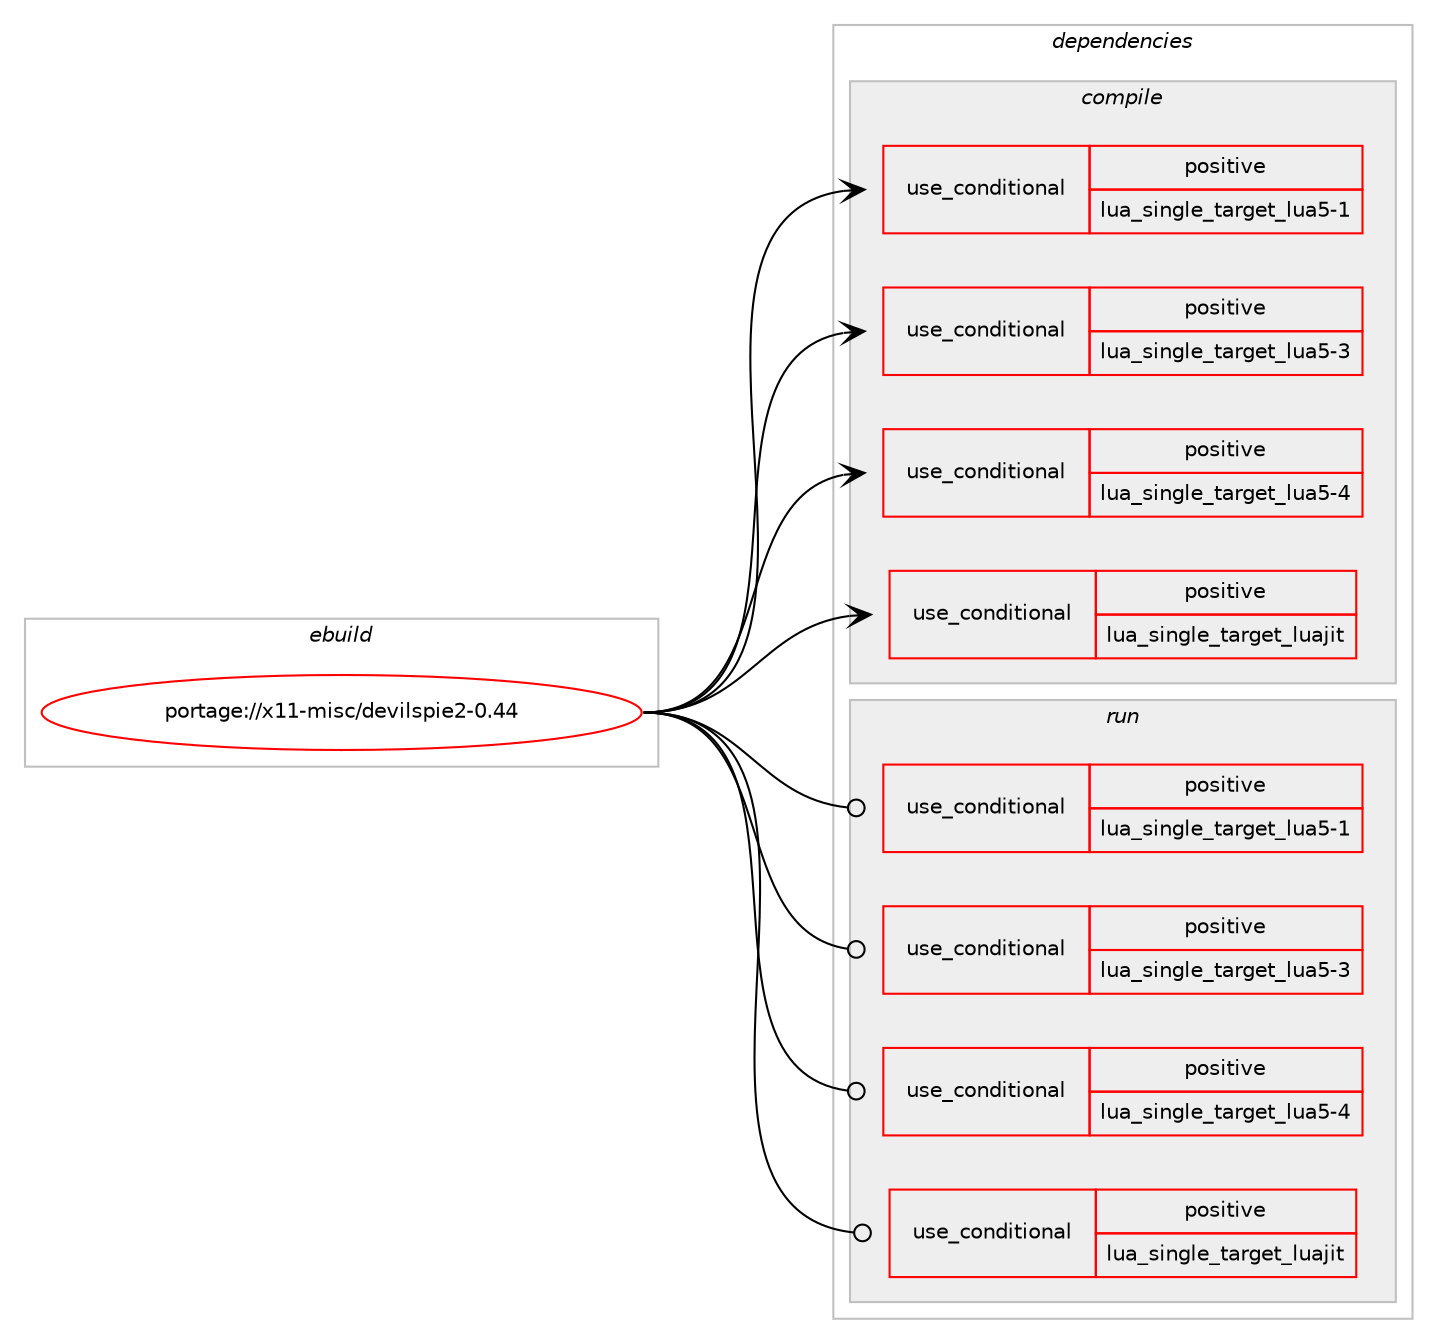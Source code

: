 digraph prolog {

# *************
# Graph options
# *************

newrank=true;
concentrate=true;
compound=true;
graph [rankdir=LR,fontname=Helvetica,fontsize=10,ranksep=1.5];#, ranksep=2.5, nodesep=0.2];
edge  [arrowhead=vee];
node  [fontname=Helvetica,fontsize=10];

# **********
# The ebuild
# **********

subgraph cluster_leftcol {
color=gray;
rank=same;
label=<<i>ebuild</i>>;
id [label="portage://x11-misc/devilspie2-0.44", color=red, width=4, href="../x11-misc/devilspie2-0.44.svg"];
}

# ****************
# The dependencies
# ****************

subgraph cluster_midcol {
color=gray;
label=<<i>dependencies</i>>;
subgraph cluster_compile {
fillcolor="#eeeeee";
style=filled;
label=<<i>compile</i>>;
subgraph cond119230 {
dependency229413 [label=<<TABLE BORDER="0" CELLBORDER="1" CELLSPACING="0" CELLPADDING="4"><TR><TD ROWSPAN="3" CELLPADDING="10">use_conditional</TD></TR><TR><TD>positive</TD></TR><TR><TD>lua_single_target_lua5-1</TD></TR></TABLE>>, shape=none, color=red];
# *** BEGIN UNKNOWN DEPENDENCY TYPE (TODO) ***
# dependency229413 -> package_dependency(portage://x11-misc/devilspie2-0.44,install,no,dev-lang,lua,none,[,,],[slot(5.1)],[])
# *** END UNKNOWN DEPENDENCY TYPE (TODO) ***

}
id:e -> dependency229413:w [weight=20,style="solid",arrowhead="vee"];
subgraph cond119231 {
dependency229414 [label=<<TABLE BORDER="0" CELLBORDER="1" CELLSPACING="0" CELLPADDING="4"><TR><TD ROWSPAN="3" CELLPADDING="10">use_conditional</TD></TR><TR><TD>positive</TD></TR><TR><TD>lua_single_target_lua5-3</TD></TR></TABLE>>, shape=none, color=red];
# *** BEGIN UNKNOWN DEPENDENCY TYPE (TODO) ***
# dependency229414 -> package_dependency(portage://x11-misc/devilspie2-0.44,install,no,dev-lang,lua,none,[,,],[slot(5.3)],[])
# *** END UNKNOWN DEPENDENCY TYPE (TODO) ***

}
id:e -> dependency229414:w [weight=20,style="solid",arrowhead="vee"];
subgraph cond119232 {
dependency229415 [label=<<TABLE BORDER="0" CELLBORDER="1" CELLSPACING="0" CELLPADDING="4"><TR><TD ROWSPAN="3" CELLPADDING="10">use_conditional</TD></TR><TR><TD>positive</TD></TR><TR><TD>lua_single_target_lua5-4</TD></TR></TABLE>>, shape=none, color=red];
# *** BEGIN UNKNOWN DEPENDENCY TYPE (TODO) ***
# dependency229415 -> package_dependency(portage://x11-misc/devilspie2-0.44,install,no,dev-lang,lua,none,[,,],[slot(5.4)],[])
# *** END UNKNOWN DEPENDENCY TYPE (TODO) ***

}
id:e -> dependency229415:w [weight=20,style="solid",arrowhead="vee"];
subgraph cond119233 {
dependency229416 [label=<<TABLE BORDER="0" CELLBORDER="1" CELLSPACING="0" CELLPADDING="4"><TR><TD ROWSPAN="3" CELLPADDING="10">use_conditional</TD></TR><TR><TD>positive</TD></TR><TR><TD>lua_single_target_luajit</TD></TR></TABLE>>, shape=none, color=red];
# *** BEGIN UNKNOWN DEPENDENCY TYPE (TODO) ***
# dependency229416 -> package_dependency(portage://x11-misc/devilspie2-0.44,install,no,dev-lang,luajit,none,[,,],any_same_slot,[])
# *** END UNKNOWN DEPENDENCY TYPE (TODO) ***

}
id:e -> dependency229416:w [weight=20,style="solid",arrowhead="vee"];
# *** BEGIN UNKNOWN DEPENDENCY TYPE (TODO) ***
# id -> package_dependency(portage://x11-misc/devilspie2-0.44,install,no,dev-libs,glib,none,[,,],[slot(2)],[])
# *** END UNKNOWN DEPENDENCY TYPE (TODO) ***

# *** BEGIN UNKNOWN DEPENDENCY TYPE (TODO) ***
# id -> package_dependency(portage://x11-misc/devilspie2-0.44,install,no,x11-base,xorg-proto,none,[,,],[],[])
# *** END UNKNOWN DEPENDENCY TYPE (TODO) ***

# *** BEGIN UNKNOWN DEPENDENCY TYPE (TODO) ***
# id -> package_dependency(portage://x11-misc/devilspie2-0.44,install,no,x11-libs,gtk+,none,[,,],[slot(3)],[])
# *** END UNKNOWN DEPENDENCY TYPE (TODO) ***

# *** BEGIN UNKNOWN DEPENDENCY TYPE (TODO) ***
# id -> package_dependency(portage://x11-misc/devilspie2-0.44,install,no,x11-libs,libX11,none,[,,],[],[])
# *** END UNKNOWN DEPENDENCY TYPE (TODO) ***

# *** BEGIN UNKNOWN DEPENDENCY TYPE (TODO) ***
# id -> package_dependency(portage://x11-misc/devilspie2-0.44,install,no,x11-libs,libXinerama,none,[,,],[],[])
# *** END UNKNOWN DEPENDENCY TYPE (TODO) ***

# *** BEGIN UNKNOWN DEPENDENCY TYPE (TODO) ***
# id -> package_dependency(portage://x11-misc/devilspie2-0.44,install,no,x11-libs,libwnck,none,[,,],[slot(3)],[])
# *** END UNKNOWN DEPENDENCY TYPE (TODO) ***

}
subgraph cluster_compileandrun {
fillcolor="#eeeeee";
style=filled;
label=<<i>compile and run</i>>;
}
subgraph cluster_run {
fillcolor="#eeeeee";
style=filled;
label=<<i>run</i>>;
subgraph cond119234 {
dependency229417 [label=<<TABLE BORDER="0" CELLBORDER="1" CELLSPACING="0" CELLPADDING="4"><TR><TD ROWSPAN="3" CELLPADDING="10">use_conditional</TD></TR><TR><TD>positive</TD></TR><TR><TD>lua_single_target_lua5-1</TD></TR></TABLE>>, shape=none, color=red];
# *** BEGIN UNKNOWN DEPENDENCY TYPE (TODO) ***
# dependency229417 -> package_dependency(portage://x11-misc/devilspie2-0.44,run,no,dev-lang,lua,none,[,,],[slot(5.1)],[])
# *** END UNKNOWN DEPENDENCY TYPE (TODO) ***

}
id:e -> dependency229417:w [weight=20,style="solid",arrowhead="odot"];
subgraph cond119235 {
dependency229418 [label=<<TABLE BORDER="0" CELLBORDER="1" CELLSPACING="0" CELLPADDING="4"><TR><TD ROWSPAN="3" CELLPADDING="10">use_conditional</TD></TR><TR><TD>positive</TD></TR><TR><TD>lua_single_target_lua5-3</TD></TR></TABLE>>, shape=none, color=red];
# *** BEGIN UNKNOWN DEPENDENCY TYPE (TODO) ***
# dependency229418 -> package_dependency(portage://x11-misc/devilspie2-0.44,run,no,dev-lang,lua,none,[,,],[slot(5.3)],[])
# *** END UNKNOWN DEPENDENCY TYPE (TODO) ***

}
id:e -> dependency229418:w [weight=20,style="solid",arrowhead="odot"];
subgraph cond119236 {
dependency229419 [label=<<TABLE BORDER="0" CELLBORDER="1" CELLSPACING="0" CELLPADDING="4"><TR><TD ROWSPAN="3" CELLPADDING="10">use_conditional</TD></TR><TR><TD>positive</TD></TR><TR><TD>lua_single_target_lua5-4</TD></TR></TABLE>>, shape=none, color=red];
# *** BEGIN UNKNOWN DEPENDENCY TYPE (TODO) ***
# dependency229419 -> package_dependency(portage://x11-misc/devilspie2-0.44,run,no,dev-lang,lua,none,[,,],[slot(5.4)],[])
# *** END UNKNOWN DEPENDENCY TYPE (TODO) ***

}
id:e -> dependency229419:w [weight=20,style="solid",arrowhead="odot"];
subgraph cond119237 {
dependency229420 [label=<<TABLE BORDER="0" CELLBORDER="1" CELLSPACING="0" CELLPADDING="4"><TR><TD ROWSPAN="3" CELLPADDING="10">use_conditional</TD></TR><TR><TD>positive</TD></TR><TR><TD>lua_single_target_luajit</TD></TR></TABLE>>, shape=none, color=red];
# *** BEGIN UNKNOWN DEPENDENCY TYPE (TODO) ***
# dependency229420 -> package_dependency(portage://x11-misc/devilspie2-0.44,run,no,dev-lang,luajit,none,[,,],any_same_slot,[])
# *** END UNKNOWN DEPENDENCY TYPE (TODO) ***

}
id:e -> dependency229420:w [weight=20,style="solid",arrowhead="odot"];
# *** BEGIN UNKNOWN DEPENDENCY TYPE (TODO) ***
# id -> package_dependency(portage://x11-misc/devilspie2-0.44,run,no,dev-libs,glib,none,[,,],[slot(2)],[])
# *** END UNKNOWN DEPENDENCY TYPE (TODO) ***

# *** BEGIN UNKNOWN DEPENDENCY TYPE (TODO) ***
# id -> package_dependency(portage://x11-misc/devilspie2-0.44,run,no,x11-libs,gtk+,none,[,,],[slot(3)],[])
# *** END UNKNOWN DEPENDENCY TYPE (TODO) ***

# *** BEGIN UNKNOWN DEPENDENCY TYPE (TODO) ***
# id -> package_dependency(portage://x11-misc/devilspie2-0.44,run,no,x11-libs,libX11,none,[,,],[],[])
# *** END UNKNOWN DEPENDENCY TYPE (TODO) ***

# *** BEGIN UNKNOWN DEPENDENCY TYPE (TODO) ***
# id -> package_dependency(portage://x11-misc/devilspie2-0.44,run,no,x11-libs,libXinerama,none,[,,],[],[])
# *** END UNKNOWN DEPENDENCY TYPE (TODO) ***

# *** BEGIN UNKNOWN DEPENDENCY TYPE (TODO) ***
# id -> package_dependency(portage://x11-misc/devilspie2-0.44,run,no,x11-libs,libwnck,none,[,,],[slot(3)],[])
# *** END UNKNOWN DEPENDENCY TYPE (TODO) ***

}
}

# **************
# The candidates
# **************

subgraph cluster_choices {
rank=same;
color=gray;
label=<<i>candidates</i>>;

}

}
